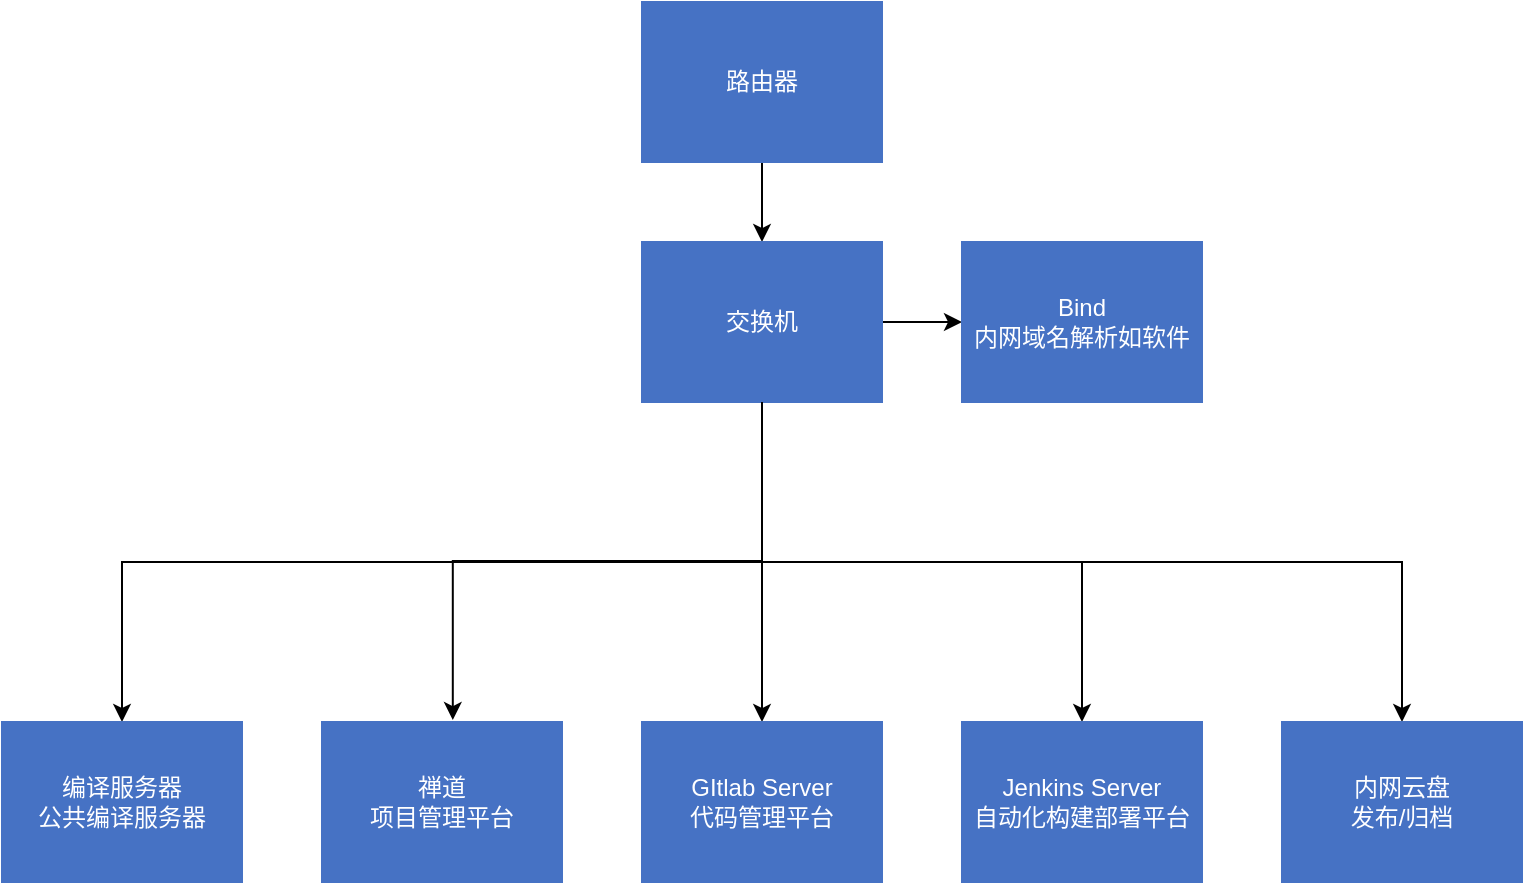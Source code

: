 <mxfile version="27.0.6">
  <diagram name="第 1 页" id="gqqKk3qTcgub9rRtaCZt">
    <mxGraphModel dx="1678" dy="954" grid="1" gridSize="10" guides="1" tooltips="1" connect="1" arrows="1" fold="1" page="1" pageScale="1" pageWidth="1654" pageHeight="2336" math="0" shadow="0">
      <root>
        <mxCell id="0" />
        <mxCell id="1" parent="0" />
        <mxCell id="4dHtgB9EU4_9vMUrs-2n-10" style="edgeStyle=none;rounded=0;orthogonalLoop=1;jettySize=auto;html=1;" edge="1" parent="1" source="4dHtgB9EU4_9vMUrs-2n-1" target="4dHtgB9EU4_9vMUrs-2n-3">
          <mxGeometry relative="1" as="geometry" />
        </mxCell>
        <mxCell id="4dHtgB9EU4_9vMUrs-2n-1" value="路由器" style="rounded=0;whiteSpace=wrap;html=1;fillColor=light-dark(#4672c4, #198cc4);fontColor=#ffffff;strokeColor=light-dark(#4672c4, #51afe7);" vertex="1" parent="1">
          <mxGeometry x="720" y="400" width="120" height="80" as="geometry" />
        </mxCell>
        <mxCell id="4dHtgB9EU4_9vMUrs-2n-11" style="edgeStyle=none;rounded=0;orthogonalLoop=1;jettySize=auto;html=1;entryX=0.5;entryY=0;entryDx=0;entryDy=0;" edge="1" parent="1" source="4dHtgB9EU4_9vMUrs-2n-3" target="4dHtgB9EU4_9vMUrs-2n-5">
          <mxGeometry relative="1" as="geometry" />
        </mxCell>
        <mxCell id="4dHtgB9EU4_9vMUrs-2n-12" style="edgeStyle=none;rounded=0;orthogonalLoop=1;jettySize=auto;html=1;exitX=1;exitY=0.5;exitDx=0;exitDy=0;entryX=0;entryY=0.5;entryDx=0;entryDy=0;" edge="1" parent="1" source="4dHtgB9EU4_9vMUrs-2n-3" target="4dHtgB9EU4_9vMUrs-2n-6">
          <mxGeometry relative="1" as="geometry" />
        </mxCell>
        <mxCell id="4dHtgB9EU4_9vMUrs-2n-14" style="edgeStyle=elbowEdgeStyle;rounded=0;orthogonalLoop=1;jettySize=auto;elbow=vertical;html=1;" edge="1" parent="1" source="4dHtgB9EU4_9vMUrs-2n-3" target="4dHtgB9EU4_9vMUrs-2n-9">
          <mxGeometry relative="1" as="geometry" />
        </mxCell>
        <mxCell id="4dHtgB9EU4_9vMUrs-2n-15" style="edgeStyle=elbowEdgeStyle;rounded=0;orthogonalLoop=1;jettySize=auto;elbow=vertical;html=1;" edge="1" parent="1" source="4dHtgB9EU4_9vMUrs-2n-3" target="4dHtgB9EU4_9vMUrs-2n-7">
          <mxGeometry relative="1" as="geometry" />
        </mxCell>
        <mxCell id="4dHtgB9EU4_9vMUrs-2n-16" style="edgeStyle=elbowEdgeStyle;rounded=0;orthogonalLoop=1;jettySize=auto;elbow=vertical;html=1;" edge="1" parent="1" source="4dHtgB9EU4_9vMUrs-2n-3" target="4dHtgB9EU4_9vMUrs-2n-8">
          <mxGeometry relative="1" as="geometry" />
        </mxCell>
        <mxCell id="4dHtgB9EU4_9vMUrs-2n-3" value="交换机" style="rounded=0;whiteSpace=wrap;html=1;fillColor=light-dark(#4672c4, #198cc4);fontColor=#ffffff;strokeColor=light-dark(#4672c4, #51afe7);" vertex="1" parent="1">
          <mxGeometry x="720" y="520" width="120" height="80" as="geometry" />
        </mxCell>
        <mxCell id="4dHtgB9EU4_9vMUrs-2n-4" value="禅道&lt;br&gt;项目管理平台" style="rounded=0;whiteSpace=wrap;html=1;fillColor=light-dark(#4672c4, #198cc4);fontColor=#ffffff;strokeColor=light-dark(#4672c4, #51afe7);" vertex="1" parent="1">
          <mxGeometry x="560" y="760" width="120" height="80" as="geometry" />
        </mxCell>
        <mxCell id="4dHtgB9EU4_9vMUrs-2n-5" value="GItlab Server&lt;div&gt;代码管理平台&lt;/div&gt;" style="rounded=0;whiteSpace=wrap;html=1;fillColor=light-dark(#4672c4, #198cc4);fontColor=#ffffff;strokeColor=light-dark(#4672c4, #51afe7);" vertex="1" parent="1">
          <mxGeometry x="720" y="760" width="120" height="80" as="geometry" />
        </mxCell>
        <mxCell id="4dHtgB9EU4_9vMUrs-2n-6" value="Bind&lt;div&gt;内网域名解析如软件&lt;/div&gt;" style="rounded=0;whiteSpace=wrap;html=1;fillColor=light-dark(#4672c4, #198cc4);fontColor=#ffffff;strokeColor=light-dark(#4672c4, #51afe7);" vertex="1" parent="1">
          <mxGeometry x="880" y="520" width="120" height="80" as="geometry" />
        </mxCell>
        <mxCell id="4dHtgB9EU4_9vMUrs-2n-7" value="&lt;div&gt;Jenkins Server&lt;/div&gt;自动化构建部署平台" style="rounded=0;whiteSpace=wrap;html=1;fillColor=light-dark(#4672c4, #198cc4);fontColor=#ffffff;strokeColor=light-dark(#4672c4, #51afe7);" vertex="1" parent="1">
          <mxGeometry x="880" y="760" width="120" height="80" as="geometry" />
        </mxCell>
        <mxCell id="4dHtgB9EU4_9vMUrs-2n-8" value="内网云盘&lt;div&gt;发布/归档&lt;/div&gt;" style="rounded=0;whiteSpace=wrap;html=1;fillColor=light-dark(#4672c4, #198cc4);fontColor=#ffffff;strokeColor=light-dark(#4672c4, #51afe7);" vertex="1" parent="1">
          <mxGeometry x="1040" y="760" width="120" height="80" as="geometry" />
        </mxCell>
        <mxCell id="4dHtgB9EU4_9vMUrs-2n-9" value="编译服务器&lt;br&gt;公共编译服务器" style="rounded=0;whiteSpace=wrap;html=1;fillColor=light-dark(#4672c4, #198cc4);fontColor=#ffffff;strokeColor=light-dark(#4672c4, #51afe7);" vertex="1" parent="1">
          <mxGeometry x="400" y="760" width="120" height="80" as="geometry" />
        </mxCell>
        <mxCell id="4dHtgB9EU4_9vMUrs-2n-13" style="edgeStyle=elbowEdgeStyle;rounded=0;orthogonalLoop=1;jettySize=auto;elbow=vertical;html=1;entryX=0.545;entryY=-0.012;entryDx=0;entryDy=0;entryPerimeter=0;" edge="1" parent="1" source="4dHtgB9EU4_9vMUrs-2n-3" target="4dHtgB9EU4_9vMUrs-2n-4">
          <mxGeometry relative="1" as="geometry" />
        </mxCell>
      </root>
    </mxGraphModel>
  </diagram>
</mxfile>
